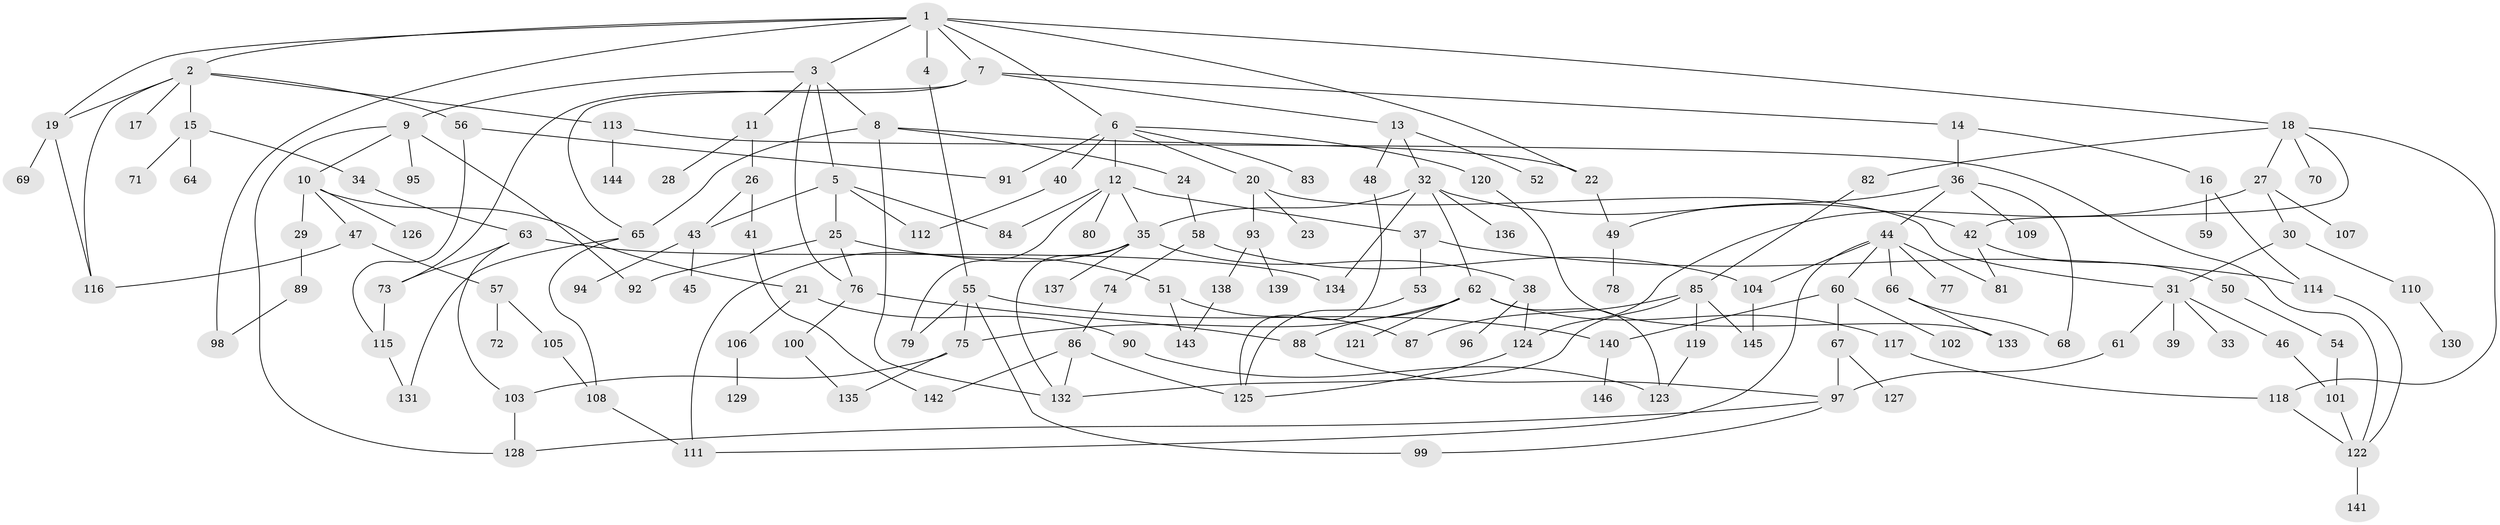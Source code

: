 // Generated by graph-tools (version 1.1) at 2025/10/02/27/25 16:10:51]
// undirected, 146 vertices, 202 edges
graph export_dot {
graph [start="1"]
  node [color=gray90,style=filled];
  1;
  2;
  3;
  4;
  5;
  6;
  7;
  8;
  9;
  10;
  11;
  12;
  13;
  14;
  15;
  16;
  17;
  18;
  19;
  20;
  21;
  22;
  23;
  24;
  25;
  26;
  27;
  28;
  29;
  30;
  31;
  32;
  33;
  34;
  35;
  36;
  37;
  38;
  39;
  40;
  41;
  42;
  43;
  44;
  45;
  46;
  47;
  48;
  49;
  50;
  51;
  52;
  53;
  54;
  55;
  56;
  57;
  58;
  59;
  60;
  61;
  62;
  63;
  64;
  65;
  66;
  67;
  68;
  69;
  70;
  71;
  72;
  73;
  74;
  75;
  76;
  77;
  78;
  79;
  80;
  81;
  82;
  83;
  84;
  85;
  86;
  87;
  88;
  89;
  90;
  91;
  92;
  93;
  94;
  95;
  96;
  97;
  98;
  99;
  100;
  101;
  102;
  103;
  104;
  105;
  106;
  107;
  108;
  109;
  110;
  111;
  112;
  113;
  114;
  115;
  116;
  117;
  118;
  119;
  120;
  121;
  122;
  123;
  124;
  125;
  126;
  127;
  128;
  129;
  130;
  131;
  132;
  133;
  134;
  135;
  136;
  137;
  138;
  139;
  140;
  141;
  142;
  143;
  144;
  145;
  146;
  1 -- 2;
  1 -- 3;
  1 -- 4;
  1 -- 6;
  1 -- 7;
  1 -- 18;
  1 -- 19;
  1 -- 22;
  1 -- 98;
  2 -- 15;
  2 -- 17;
  2 -- 56;
  2 -- 113;
  2 -- 116;
  2 -- 19;
  3 -- 5;
  3 -- 8;
  3 -- 9;
  3 -- 11;
  3 -- 76;
  4 -- 55;
  5 -- 25;
  5 -- 43;
  5 -- 84;
  5 -- 112;
  6 -- 12;
  6 -- 20;
  6 -- 40;
  6 -- 83;
  6 -- 91;
  6 -- 120;
  7 -- 13;
  7 -- 14;
  7 -- 65;
  7 -- 73;
  8 -- 22;
  8 -- 24;
  8 -- 65;
  8 -- 132;
  9 -- 10;
  9 -- 92;
  9 -- 95;
  9 -- 128;
  10 -- 21;
  10 -- 29;
  10 -- 47;
  10 -- 126;
  11 -- 26;
  11 -- 28;
  12 -- 35;
  12 -- 37;
  12 -- 80;
  12 -- 79;
  12 -- 84;
  13 -- 32;
  13 -- 48;
  13 -- 52;
  14 -- 16;
  14 -- 36;
  15 -- 34;
  15 -- 64;
  15 -- 71;
  16 -- 59;
  16 -- 114;
  18 -- 27;
  18 -- 42;
  18 -- 70;
  18 -- 82;
  18 -- 118;
  19 -- 69;
  19 -- 116;
  20 -- 23;
  20 -- 31;
  20 -- 93;
  21 -- 90;
  21 -- 106;
  22 -- 49;
  24 -- 58;
  25 -- 51;
  25 -- 76;
  25 -- 92;
  26 -- 41;
  26 -- 43;
  27 -- 30;
  27 -- 107;
  27 -- 124;
  29 -- 89;
  30 -- 110;
  30 -- 31;
  31 -- 33;
  31 -- 39;
  31 -- 46;
  31 -- 61;
  32 -- 62;
  32 -- 136;
  32 -- 134;
  32 -- 42;
  32 -- 35;
  34 -- 63;
  35 -- 38;
  35 -- 137;
  35 -- 111;
  35 -- 132;
  36 -- 44;
  36 -- 109;
  36 -- 49;
  36 -- 68;
  37 -- 53;
  37 -- 114;
  38 -- 96;
  38 -- 124;
  40 -- 112;
  41 -- 142;
  42 -- 50;
  42 -- 81;
  43 -- 45;
  43 -- 94;
  44 -- 60;
  44 -- 66;
  44 -- 77;
  44 -- 81;
  44 -- 104;
  44 -- 111;
  46 -- 101;
  47 -- 57;
  47 -- 116;
  48 -- 125;
  49 -- 78;
  50 -- 54;
  51 -- 87;
  51 -- 143;
  53 -- 125;
  54 -- 101;
  55 -- 75;
  55 -- 79;
  55 -- 140;
  55 -- 99;
  56 -- 115;
  56 -- 91;
  57 -- 72;
  57 -- 105;
  58 -- 74;
  58 -- 104;
  60 -- 67;
  60 -- 102;
  60 -- 140;
  61 -- 97;
  62 -- 117;
  62 -- 121;
  62 -- 123;
  62 -- 75;
  62 -- 88;
  63 -- 73;
  63 -- 134;
  63 -- 103;
  65 -- 108;
  65 -- 131;
  66 -- 68;
  66 -- 133;
  67 -- 127;
  67 -- 97;
  73 -- 115;
  74 -- 86;
  75 -- 103;
  75 -- 135;
  76 -- 88;
  76 -- 100;
  82 -- 85;
  85 -- 119;
  85 -- 132;
  85 -- 145;
  85 -- 87;
  86 -- 125;
  86 -- 132;
  86 -- 142;
  88 -- 97;
  89 -- 98;
  90 -- 123;
  93 -- 138;
  93 -- 139;
  97 -- 99;
  97 -- 128;
  100 -- 135;
  101 -- 122;
  103 -- 128;
  104 -- 145;
  105 -- 108;
  106 -- 129;
  108 -- 111;
  110 -- 130;
  113 -- 144;
  113 -- 122;
  114 -- 122;
  115 -- 131;
  117 -- 118;
  118 -- 122;
  119 -- 123;
  120 -- 133;
  122 -- 141;
  124 -- 125;
  138 -- 143;
  140 -- 146;
}
